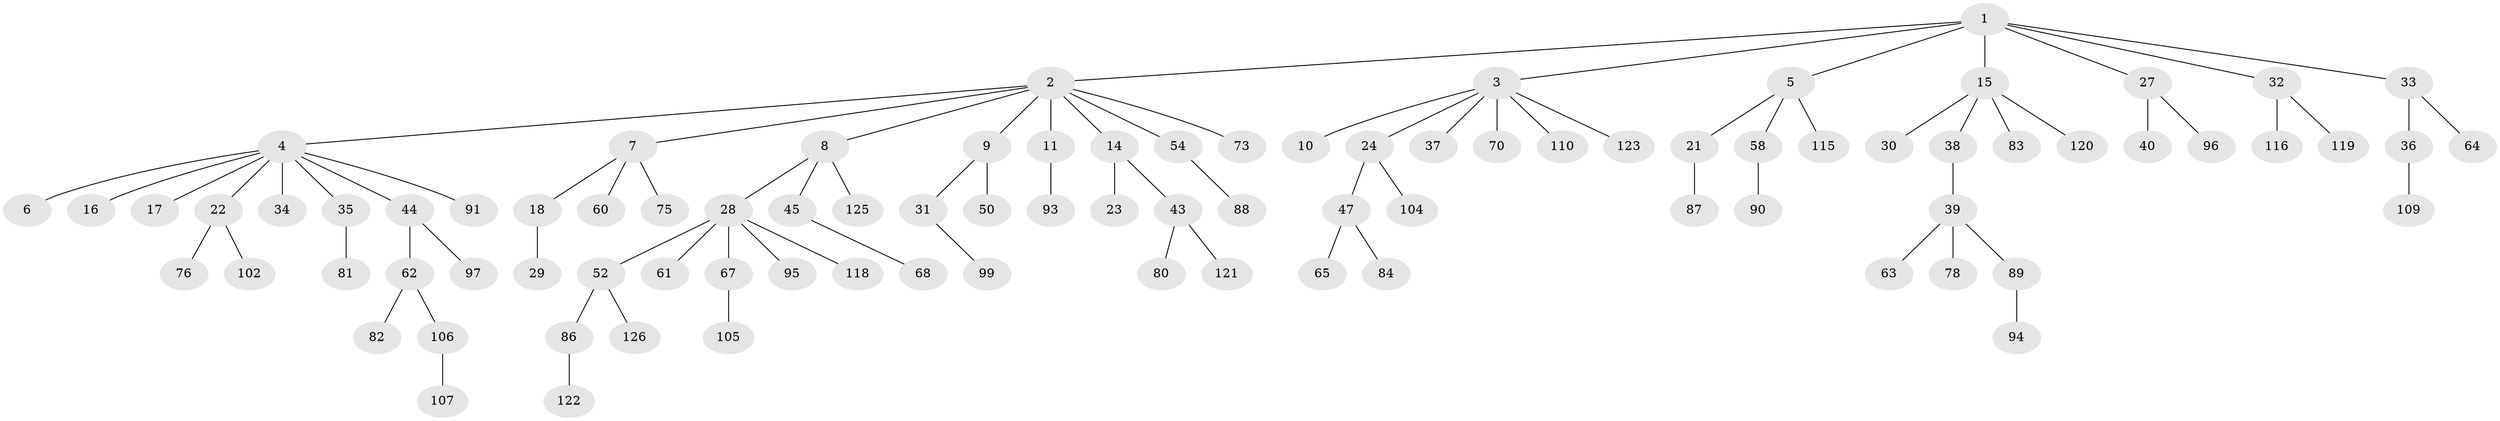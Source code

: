 // Generated by graph-tools (version 1.1) at 2025/52/02/27/25 19:52:12]
// undirected, 89 vertices, 88 edges
graph export_dot {
graph [start="1"]
  node [color=gray90,style=filled];
  1 [super="+103"];
  2 [super="+77"];
  3 [super="+13"];
  4 [super="+42"];
  5 [super="+20"];
  6 [super="+19"];
  7 [super="+74"];
  8 [super="+12"];
  9 [super="+26"];
  10;
  11;
  14;
  15 [super="+25"];
  16;
  17;
  18;
  21 [super="+100"];
  22 [super="+85"];
  23 [super="+53"];
  24 [super="+56"];
  27 [super="+48"];
  28 [super="+57"];
  29;
  30;
  31 [super="+41"];
  32 [super="+72"];
  33 [super="+111"];
  34 [super="+98"];
  35 [super="+55"];
  36;
  37;
  38;
  39 [super="+51"];
  40 [super="+112"];
  43 [super="+46"];
  44 [super="+59"];
  45;
  47 [super="+49"];
  50;
  52 [super="+66"];
  54 [super="+79"];
  58;
  60;
  61;
  62 [super="+113"];
  63 [super="+92"];
  64;
  65;
  67 [super="+69"];
  68 [super="+71"];
  70;
  73;
  75;
  76;
  78;
  80;
  81;
  82;
  83;
  84;
  86;
  87;
  88;
  89;
  90 [super="+117"];
  91;
  93 [super="+127"];
  94;
  95;
  96;
  97 [super="+101"];
  99 [super="+108"];
  102;
  104;
  105;
  106;
  107 [super="+114"];
  109;
  110;
  115;
  116;
  118 [super="+124"];
  119;
  120;
  121;
  122;
  123;
  125;
  126;
  1 -- 2;
  1 -- 3;
  1 -- 5;
  1 -- 15;
  1 -- 27;
  1 -- 32;
  1 -- 33;
  2 -- 4;
  2 -- 7;
  2 -- 8;
  2 -- 9;
  2 -- 11;
  2 -- 14;
  2 -- 54;
  2 -- 73;
  3 -- 10;
  3 -- 24;
  3 -- 37;
  3 -- 70;
  3 -- 110;
  3 -- 123;
  4 -- 6;
  4 -- 16;
  4 -- 17;
  4 -- 22;
  4 -- 34;
  4 -- 35;
  4 -- 44;
  4 -- 91;
  5 -- 58;
  5 -- 21;
  5 -- 115;
  7 -- 18;
  7 -- 60;
  7 -- 75;
  8 -- 28;
  8 -- 45;
  8 -- 125;
  9 -- 31;
  9 -- 50;
  11 -- 93;
  14 -- 23;
  14 -- 43;
  15 -- 30;
  15 -- 38;
  15 -- 83;
  15 -- 120;
  18 -- 29;
  21 -- 87;
  22 -- 76;
  22 -- 102;
  24 -- 47;
  24 -- 104;
  27 -- 40;
  27 -- 96;
  28 -- 52;
  28 -- 61;
  28 -- 67;
  28 -- 95;
  28 -- 118;
  31 -- 99;
  32 -- 119;
  32 -- 116;
  33 -- 36;
  33 -- 64;
  35 -- 81;
  36 -- 109;
  38 -- 39;
  39 -- 63;
  39 -- 78;
  39 -- 89;
  43 -- 80;
  43 -- 121;
  44 -- 62;
  44 -- 97;
  45 -- 68;
  47 -- 65;
  47 -- 84;
  52 -- 86;
  52 -- 126;
  54 -- 88;
  58 -- 90;
  62 -- 82;
  62 -- 106;
  67 -- 105;
  86 -- 122;
  89 -- 94;
  106 -- 107;
}
